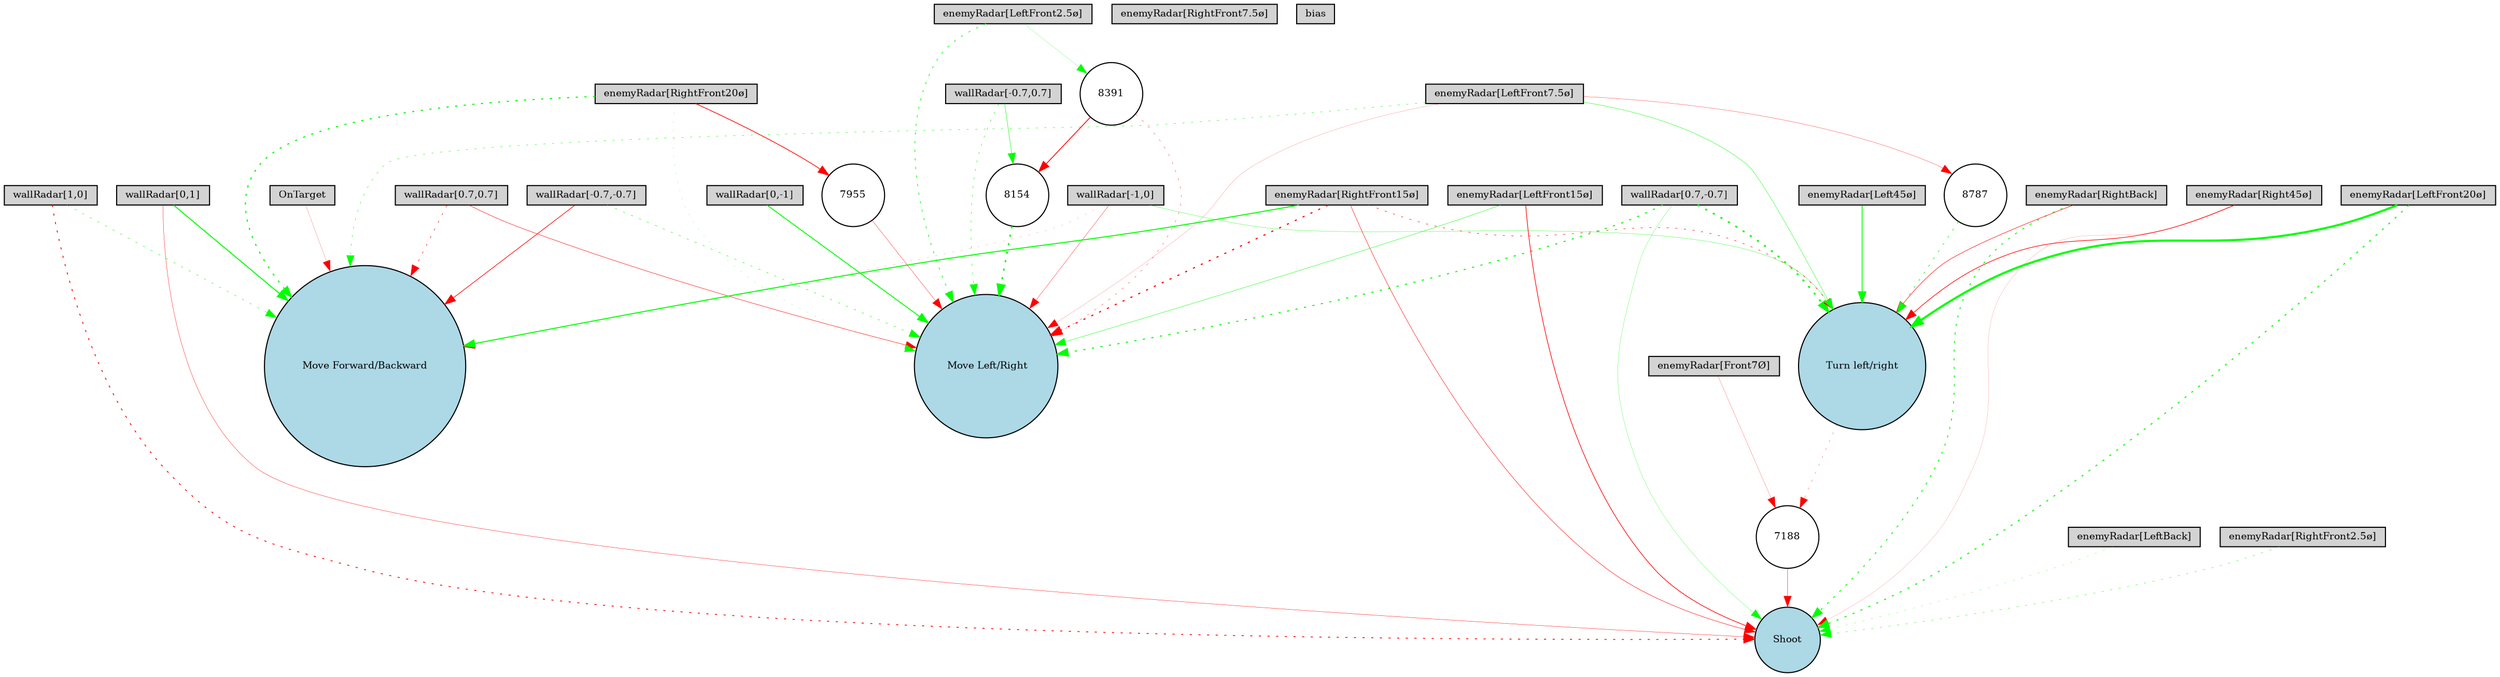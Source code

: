 digraph {
	node [fontsize=9 height=0.2 shape=circle width=0.2]
	"wallRadar[1,0]" [fillcolor=lightgray shape=box style=filled]
	"wallRadar[0,1]" [fillcolor=lightgray shape=box style=filled]
	"wallRadar[-1,0]" [fillcolor=lightgray shape=box style=filled]
	"wallRadar[0,-1]" [fillcolor=lightgray shape=box style=filled]
	"wallRadar[0.7,0.7]" [fillcolor=lightgray shape=box style=filled]
	"wallRadar[-0.7,0.7]" [fillcolor=lightgray shape=box style=filled]
	"wallRadar[-0.7,-0.7]" [fillcolor=lightgray shape=box style=filled]
	"wallRadar[0.7,-0.7]" [fillcolor=lightgray shape=box style=filled]
	"enemyRadar[RightBack]" [fillcolor=lightgray shape=box style=filled]
	"enemyRadar[LeftBack]" [fillcolor=lightgray shape=box style=filled]
	"enemyRadar[Right45ø]" [fillcolor=lightgray shape=box style=filled]
	"enemyRadar[Left45ø]" [fillcolor=lightgray shape=box style=filled]
	"enemyRadar[RightFront20ø]" [fillcolor=lightgray shape=box style=filled]
	"enemyRadar[LeftFront20ø]" [fillcolor=lightgray shape=box style=filled]
	"enemyRadar[RightFront15ø]" [fillcolor=lightgray shape=box style=filled]
	"enemyRadar[LeftFront15ø]" [fillcolor=lightgray shape=box style=filled]
	"enemyRadar[RightFront7.5ø]" [fillcolor=lightgray shape=box style=filled]
	"enemyRadar[LeftFront7.5ø]" [fillcolor=lightgray shape=box style=filled]
	"enemyRadar[RightFront2.5ø]" [fillcolor=lightgray shape=box style=filled]
	"enemyRadar[LeftFront2.5ø]" [fillcolor=lightgray shape=box style=filled]
	"enemyRadar[Front7Ø]" [fillcolor=lightgray shape=box style=filled]
	OnTarget [fillcolor=lightgray shape=box style=filled]
	bias [fillcolor=lightgray shape=box style=filled]
	Shoot [fillcolor=lightblue style=filled]
	"Move Forward/Backward" [fillcolor=lightblue style=filled]
	" Move Left/Right" [fillcolor=lightblue style=filled]
	"Turn left/right" [fillcolor=lightblue style=filled]
	8391 [fillcolor=white style=filled]
	7955 [fillcolor=white style=filled]
	7188 [fillcolor=white style=filled]
	8787 [fillcolor=white style=filled]
	8154 [fillcolor=white style=filled]
	"wallRadar[0.7,-0.7]" -> "Turn left/right" [color=green penwidth=1.523630060256786 style=dotted]
	"enemyRadar[RightBack]" -> "Turn left/right" [color=red penwidth=0.41414538172442106 style=solid]
	"wallRadar[-1,0]" -> "Turn left/right" [color=green penwidth=0.23557911669765627 style=solid]
	"enemyRadar[LeftFront15ø]" -> Shoot [color=red penwidth=0.5905393070120113 style=solid]
	"enemyRadar[RightFront15ø]" -> Shoot [color=red penwidth=0.3675324591997914 style=solid]
	"wallRadar[0,1]" -> "Move Forward/Backward" [color=green penwidth=0.9183342107659431 style=solid]
	"wallRadar[0.7,0.7]" -> " Move Left/Right" [color=red penwidth=0.3612401330477951 style=solid]
	"wallRadar[0,-1]" -> " Move Left/Right" [color=green penwidth=0.8270534066749061 style=solid]
	"wallRadar[-1,0]" -> "Move Forward/Backward" [color=red penwidth=0.11588267419648687 style=dotted]
	"enemyRadar[RightFront15ø]" -> " Move Left/Right" [color=red penwidth=1.0798060647022754 style=dotted]
	"enemyRadar[RightFront20ø]" -> "Move Forward/Backward" [color=green penwidth=1.0671001555526451 style=dotted]
	"enemyRadar[RightFront15ø]" -> "Move Forward/Backward" [color=green penwidth=0.9410545470515267 style=solid]
	"enemyRadar[LeftFront20ø]" -> Shoot [color=green penwidth=0.9476983951373015 style=dotted]
	"enemyRadar[RightFront20ø]" -> " Move Left/Right" [color=green penwidth=0.12064669528415028 style=dotted]
	"wallRadar[-0.7,0.7]" -> " Move Left/Right" [color=green penwidth=0.37786084979865775 style=dotted]
	"enemyRadar[LeftFront7.5ø]" -> " Move Left/Right" [color=red penwidth=0.11952984981165754 style=solid]
	"enemyRadar[LeftFront2.5ø]" -> " Move Left/Right" [color=green penwidth=0.6188704006050345 style=dotted]
	"wallRadar[0.7,0.7]" -> "Move Forward/Backward" [color=red penwidth=0.41091420637913245 style=dotted]
	"wallRadar[1,0]" -> Shoot [color=red penwidth=0.7667379672687878 style=dotted]
	"enemyRadar[Left45ø]" -> "Turn left/right" [color=green penwidth=0.7997088762364571 style=solid]
	"enemyRadar[RightFront15ø]" -> "Turn left/right" [color=red penwidth=0.40463741413210386 style=dotted]
	OnTarget -> "Move Forward/Backward" [color=red penwidth=0.1462357455490157 style=solid]
	"enemyRadar[LeftBack]" -> Shoot [color=green penwidth=0.18156332923877055 style=dotted]
	"enemyRadar[LeftFront7.5ø]" -> "Turn left/right" [color=green penwidth=0.31662761695221886 style=solid]
	"wallRadar[1,0]" -> "Move Forward/Backward" [color=green penwidth=0.36524583103072916 style=dotted]
	"enemyRadar[Right45ø]" -> "Turn left/right" [color=red penwidth=0.5639928563024154 style=solid]
	"enemyRadar[LeftFront7.5ø]" -> "Move Forward/Backward" [color=green penwidth=0.35019515811219926 style=dotted]
	"wallRadar[-0.7,-0.7]" -> "Move Forward/Backward" [color=red penwidth=0.5545333434517716 style=solid]
	"wallRadar[-1,0]" -> " Move Left/Right" [color=red penwidth=0.2542078660844077 style=solid]
	"enemyRadar[RightBack]" -> Shoot [color=green penwidth=0.7970278119579751 style=dotted]
	"enemyRadar[LeftFront20ø]" -> "Turn left/right" [color=green penwidth=1.9481586660639554 style=solid]
	"wallRadar[0,1]" -> Shoot [color=red penwidth=0.276894059310151 style=solid]
	"wallRadar[-0.7,-0.7]" -> " Move Left/Right" [color=green penwidth=0.3946305890579549 style=dotted]
	"enemyRadar[Right45ø]" -> Shoot [color=red penwidth=0.10329707158689615 style=solid]
	"wallRadar[0.7,-0.7]" -> " Move Left/Right" [color=green penwidth=0.9891792344645944 style=dotted]
	"enemyRadar[LeftFront15ø]" -> " Move Left/Right" [color=green penwidth=0.32465492279684116 style=solid]
	7188 -> Shoot [color=red penwidth=0.31990532927457527 style=solid]
	"enemyRadar[RightFront2.5ø]" -> Shoot [color=green penwidth=0.3190936025104623 style=dotted]
	"Turn left/right" -> 7188 [color=red penwidth=0.20915102849474812 style=dotted]
	"enemyRadar[RightFront20ø]" -> 7955 [color=red penwidth=0.6349748943665726 style=solid]
	7955 -> " Move Left/Right" [color=red penwidth=0.2685404878824612 style=solid]
	"enemyRadar[Front7Ø]" -> 7188 [color=red penwidth=0.16423205201648328 style=solid]
	"wallRadar[0.7,-0.7]" -> Shoot [color=green penwidth=0.19682206529312876 style=solid]
	"wallRadar[-0.7,0.7]" -> 8154 [color=green penwidth=0.3699956857163834 style=solid]
	8154 -> " Move Left/Right" [color=green penwidth=1.3717283743079134 style=dotted]
	"enemyRadar[LeftFront2.5ø]" -> 8391 [color=green penwidth=0.1425439230616387 style=solid]
	8391 -> " Move Left/Right" [color=red penwidth=0.259053509899325 style=dotted]
	8391 -> 8154 [color=red penwidth=0.7350757390768596 style=solid]
	"enemyRadar[LeftFront7.5ø]" -> 8787 [color=red penwidth=0.21691739421418788 style=solid]
	8787 -> "Turn left/right" [color=green penwidth=0.5115458978785392 style=dotted]
}
